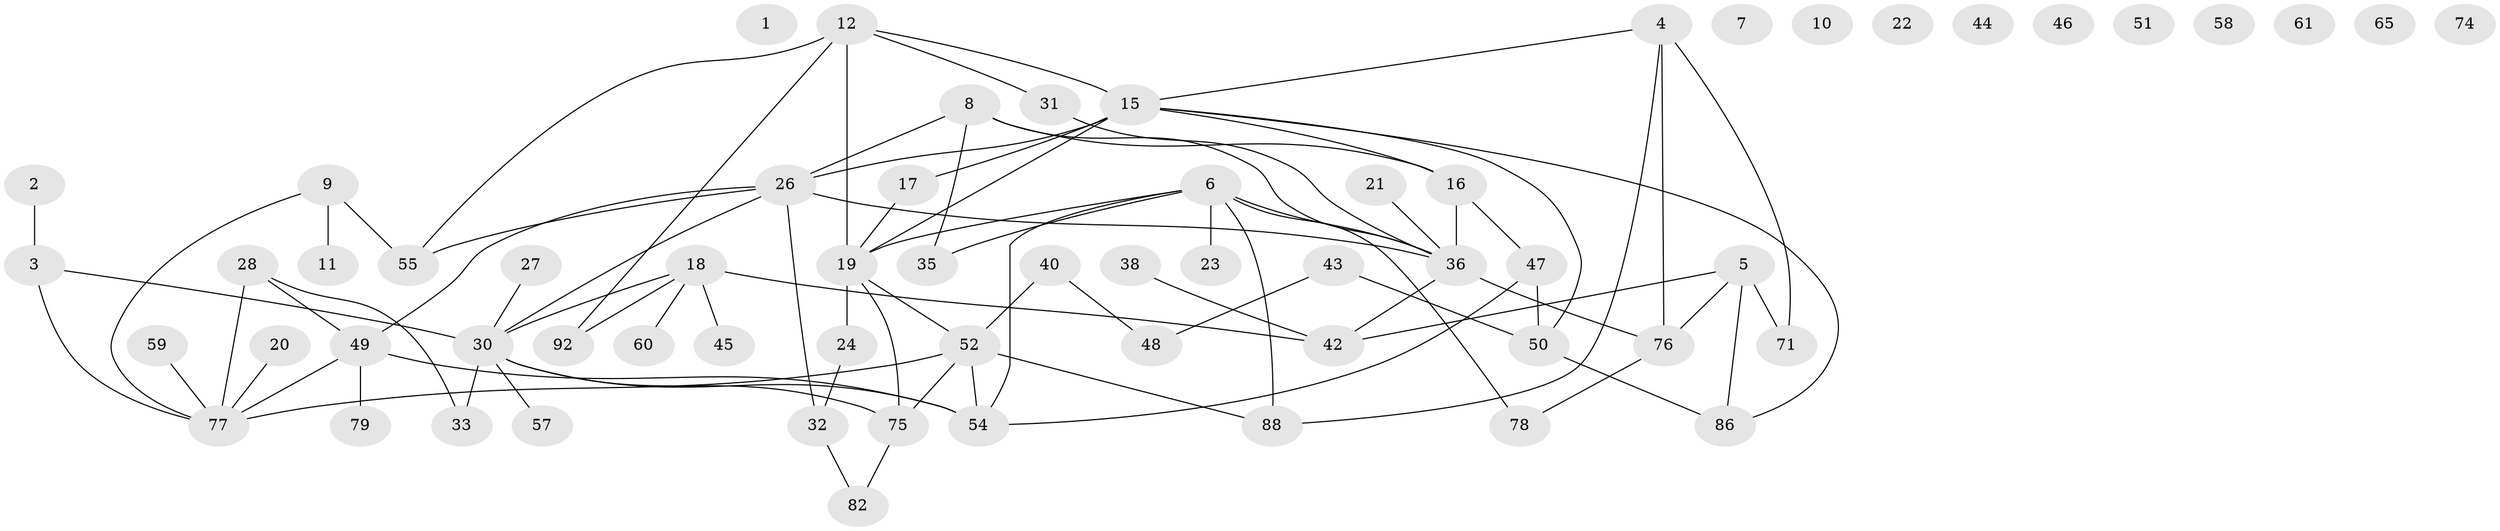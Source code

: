 // original degree distribution, {0: 0.09782608695652174, 1: 0.20652173913043478, 3: 0.17391304347826086, 4: 0.15217391304347827, 2: 0.2608695652173913, 5: 0.043478260869565216, 7: 0.03260869565217391, 8: 0.010869565217391304, 6: 0.021739130434782608}
// Generated by graph-tools (version 1.1) at 2025/41/03/06/25 10:41:21]
// undirected, 63 vertices, 85 edges
graph export_dot {
graph [start="1"]
  node [color=gray90,style=filled];
  1;
  2 [super="+53"];
  3 [super="+85"];
  4 [super="+14"];
  5 [super="+34"];
  6 [super="+37"];
  7 [super="+25"];
  8 [super="+67"];
  9 [super="+63"];
  10 [super="+81"];
  11;
  12 [super="+13"];
  15 [super="+69"];
  16;
  17 [super="+29"];
  18 [super="+62"];
  19 [super="+56"];
  20;
  21;
  22;
  23;
  24;
  26 [super="+39"];
  27;
  28 [super="+41"];
  30 [super="+90"];
  31;
  32 [super="+84"];
  33;
  35;
  36 [super="+64"];
  38;
  40;
  42 [super="+73"];
  43 [super="+72"];
  44;
  45;
  46;
  47 [super="+87"];
  48 [super="+66"];
  49;
  50 [super="+68"];
  51;
  52 [super="+91"];
  54 [super="+89"];
  55;
  57;
  58;
  59 [super="+70"];
  60;
  61;
  65;
  71;
  74;
  75 [super="+80"];
  76;
  77 [super="+83"];
  78;
  79;
  82;
  86;
  88;
  92;
  2 -- 3;
  3 -- 30;
  3 -- 77;
  4 -- 71;
  4 -- 88;
  4 -- 76;
  4 -- 15;
  5 -- 71;
  5 -- 76;
  5 -- 42;
  5 -- 86;
  6 -- 35;
  6 -- 36;
  6 -- 19;
  6 -- 23;
  6 -- 88;
  6 -- 54;
  6 -- 78;
  8 -- 16;
  8 -- 36;
  8 -- 26;
  8 -- 35;
  9 -- 55;
  9 -- 11;
  9 -- 77;
  12 -- 31;
  12 -- 55;
  12 -- 92;
  12 -- 15;
  12 -- 19;
  15 -- 16;
  15 -- 86;
  15 -- 26 [weight=2];
  15 -- 17;
  15 -- 50;
  15 -- 19;
  16 -- 36;
  16 -- 47;
  17 -- 19;
  18 -- 42;
  18 -- 45;
  18 -- 92;
  18 -- 60;
  18 -- 30;
  19 -- 75;
  19 -- 52;
  19 -- 24;
  20 -- 77;
  21 -- 36;
  24 -- 32;
  26 -- 49;
  26 -- 55;
  26 -- 36;
  26 -- 30;
  26 -- 32;
  27 -- 30;
  28 -- 33;
  28 -- 77;
  28 -- 49;
  30 -- 33 [weight=2];
  30 -- 57;
  30 -- 54;
  30 -- 75;
  31 -- 36;
  32 -- 82;
  36 -- 42;
  36 -- 76;
  38 -- 42;
  40 -- 48;
  40 -- 52;
  43 -- 48;
  43 -- 50;
  47 -- 54;
  47 -- 50;
  49 -- 54;
  49 -- 79;
  49 -- 77;
  50 -- 86;
  52 -- 54;
  52 -- 75;
  52 -- 77;
  52 -- 88;
  59 -- 77;
  75 -- 82;
  76 -- 78;
}
